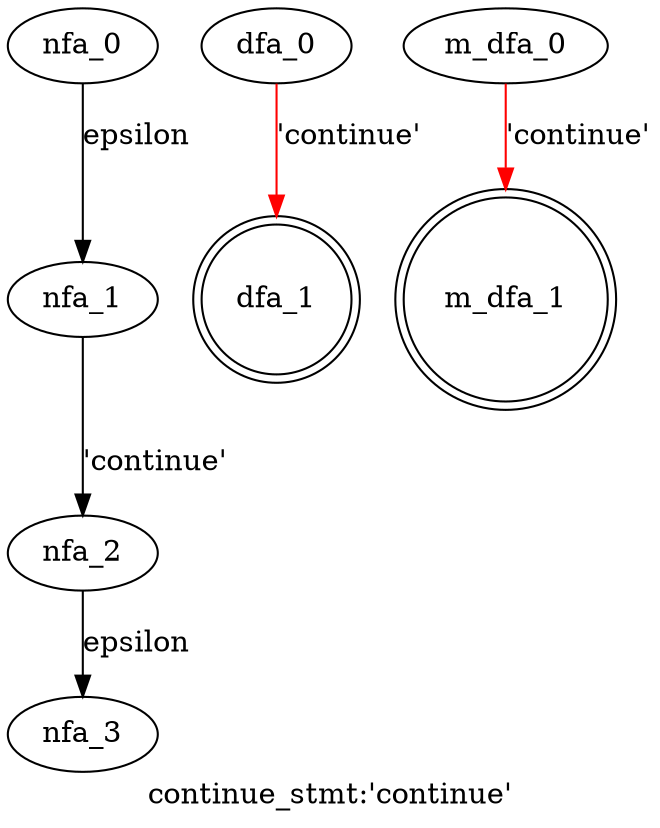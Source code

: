 digraph continue_stmt {
 graph[label="continue_stmt:'continue'"]
 subgraph continue_stmt_nfa {
  nfa_0->nfa_1[label="epsilon"]
  nfa_1->nfa_2[label="'continue'"]
  nfa_2->nfa_3[label="epsilon"]
  }
 subgraph continue_stmt_dfa {
  dfa_0->dfa_1[label="'continue'",color=red]
  dfa_1[shape=doublecircle]
  }
 subgraph continue_stmt_m_dfa {
  m_dfa_0->m_dfa_1[label="'continue'",color=red]
  m_dfa_1[shape=doublecircle]
  }
}
